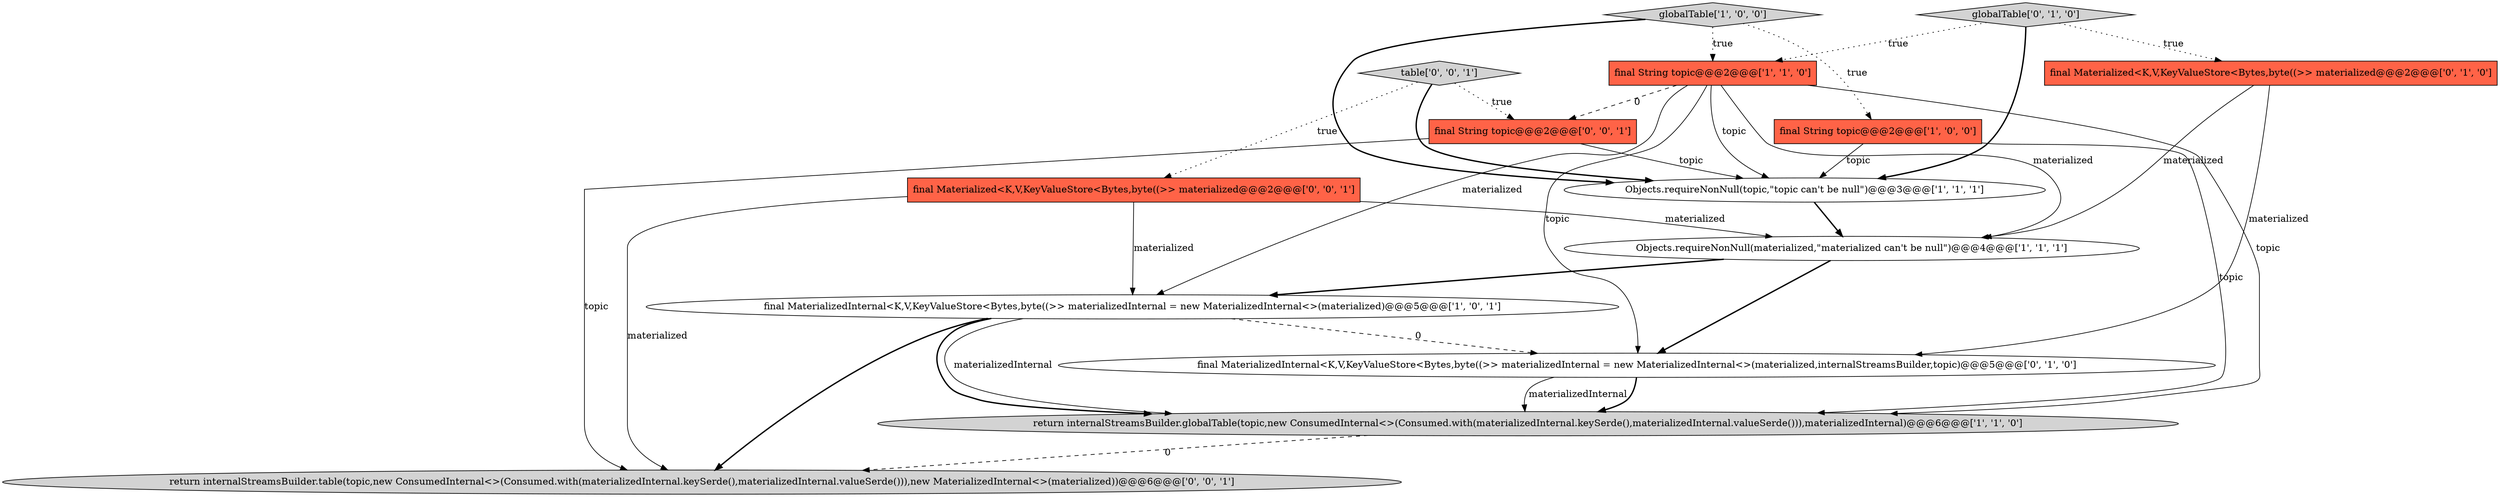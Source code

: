 digraph {
8 [style = filled, label = "final Materialized<K,V,KeyValueStore<Bytes,byte((>> materialized@@@2@@@['0', '1', '0']", fillcolor = tomato, shape = box image = "AAA0AAABBB2BBB"];
0 [style = filled, label = "Objects.requireNonNull(topic,\"topic can't be null\")@@@3@@@['1', '1', '1']", fillcolor = white, shape = ellipse image = "AAA0AAABBB1BBB"];
11 [style = filled, label = "final Materialized<K,V,KeyValueStore<Bytes,byte((>> materialized@@@2@@@['0', '0', '1']", fillcolor = tomato, shape = box image = "AAA0AAABBB3BBB"];
2 [style = filled, label = "final String topic@@@2@@@['1', '0', '0']", fillcolor = tomato, shape = box image = "AAA0AAABBB1BBB"];
4 [style = filled, label = "Objects.requireNonNull(materialized,\"materialized can't be null\")@@@4@@@['1', '1', '1']", fillcolor = white, shape = ellipse image = "AAA0AAABBB1BBB"];
3 [style = filled, label = "return internalStreamsBuilder.globalTable(topic,new ConsumedInternal<>(Consumed.with(materializedInternal.keySerde(),materializedInternal.valueSerde())),materializedInternal)@@@6@@@['1', '1', '0']", fillcolor = lightgray, shape = ellipse image = "AAA0AAABBB1BBB"];
1 [style = filled, label = "globalTable['1', '0', '0']", fillcolor = lightgray, shape = diamond image = "AAA0AAABBB1BBB"];
12 [style = filled, label = "table['0', '0', '1']", fillcolor = lightgray, shape = diamond image = "AAA0AAABBB3BBB"];
13 [style = filled, label = "final String topic@@@2@@@['0', '0', '1']", fillcolor = tomato, shape = box image = "AAA0AAABBB3BBB"];
7 [style = filled, label = "final MaterializedInternal<K,V,KeyValueStore<Bytes,byte((>> materializedInternal = new MaterializedInternal<>(materialized,internalStreamsBuilder,topic)@@@5@@@['0', '1', '0']", fillcolor = white, shape = ellipse image = "AAA1AAABBB2BBB"];
5 [style = filled, label = "final String topic@@@2@@@['1', '1', '0']", fillcolor = tomato, shape = box image = "AAA0AAABBB1BBB"];
10 [style = filled, label = "return internalStreamsBuilder.table(topic,new ConsumedInternal<>(Consumed.with(materializedInternal.keySerde(),materializedInternal.valueSerde())),new MaterializedInternal<>(materialized))@@@6@@@['0', '0', '1']", fillcolor = lightgray, shape = ellipse image = "AAA0AAABBB3BBB"];
9 [style = filled, label = "globalTable['0', '1', '0']", fillcolor = lightgray, shape = diamond image = "AAA0AAABBB2BBB"];
6 [style = filled, label = "final MaterializedInternal<K,V,KeyValueStore<Bytes,byte((>> materializedInternal = new MaterializedInternal<>(materialized)@@@5@@@['1', '0', '1']", fillcolor = white, shape = ellipse image = "AAA0AAABBB1BBB"];
12->0 [style = bold, label=""];
6->3 [style = solid, label="materializedInternal"];
7->3 [style = solid, label="materializedInternal"];
4->6 [style = bold, label=""];
9->8 [style = dotted, label="true"];
13->10 [style = solid, label="topic"];
5->13 [style = dashed, label="0"];
0->4 [style = bold, label=""];
4->7 [style = bold, label=""];
9->5 [style = dotted, label="true"];
12->11 [style = dotted, label="true"];
3->10 [style = dashed, label="0"];
12->13 [style = dotted, label="true"];
9->0 [style = bold, label=""];
5->0 [style = solid, label="topic"];
2->3 [style = solid, label="topic"];
6->10 [style = bold, label=""];
7->3 [style = bold, label=""];
5->6 [style = solid, label="materialized"];
8->7 [style = solid, label="materialized"];
11->4 [style = solid, label="materialized"];
1->5 [style = dotted, label="true"];
6->3 [style = bold, label=""];
13->0 [style = solid, label="topic"];
5->4 [style = solid, label="materialized"];
5->3 [style = solid, label="topic"];
1->2 [style = dotted, label="true"];
5->7 [style = solid, label="topic"];
11->10 [style = solid, label="materialized"];
6->7 [style = dashed, label="0"];
8->4 [style = solid, label="materialized"];
11->6 [style = solid, label="materialized"];
1->0 [style = bold, label=""];
2->0 [style = solid, label="topic"];
}
